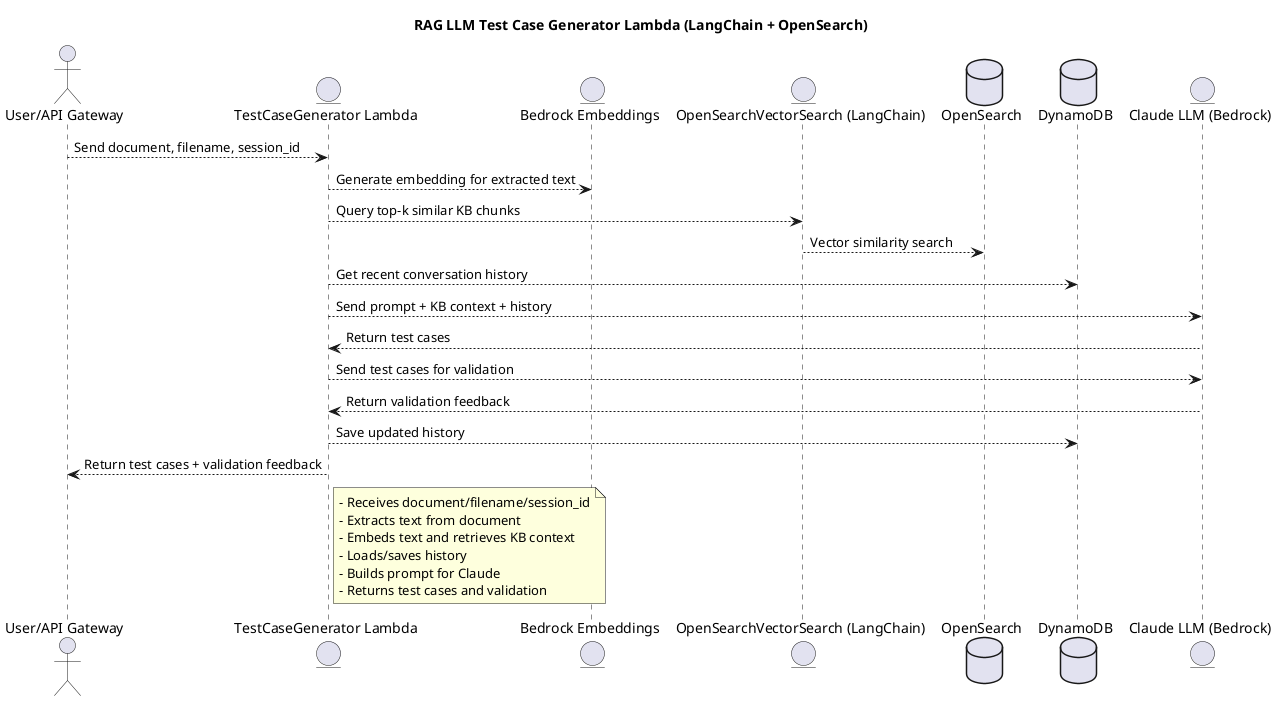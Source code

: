 @startuml llmtestcasegenerator
title RAG LLM Test Case Generator Lambda (LangChain + OpenSearch)

actor "User/API Gateway" as User
entity "TestCaseGenerator Lambda" as Lambda
entity "Bedrock Embeddings" as BedrockEmbed
entity "OpenSearchVectorSearch (LangChain)" as VectorSearch
database "OpenSearch" as OS
database "DynamoDB" as Dynamo
entity "Claude LLM (Bedrock)" as Claude

User --> Lambda : Send document, filename, session_id
Lambda --> BedrockEmbed : Generate embedding for extracted text
Lambda --> VectorSearch : Query top-k similar KB chunks
VectorSearch --> OS : Vector similarity search
Lambda --> Dynamo : Get recent conversation history
Lambda --> Claude : Send prompt + KB context + history
Claude --> Lambda : Return test cases
Lambda --> Claude : Send test cases for validation
Claude --> Lambda : Return validation feedback
Lambda --> Dynamo : Save updated history
Lambda --> User : Return test cases + validation feedback

note right of Lambda
- Receives document/filename/session_id
- Extracts text from document
- Embeds text and retrieves KB context
- Loads/saves history
- Builds prompt for Claude
- Returns test cases and validation
end note

@enduml